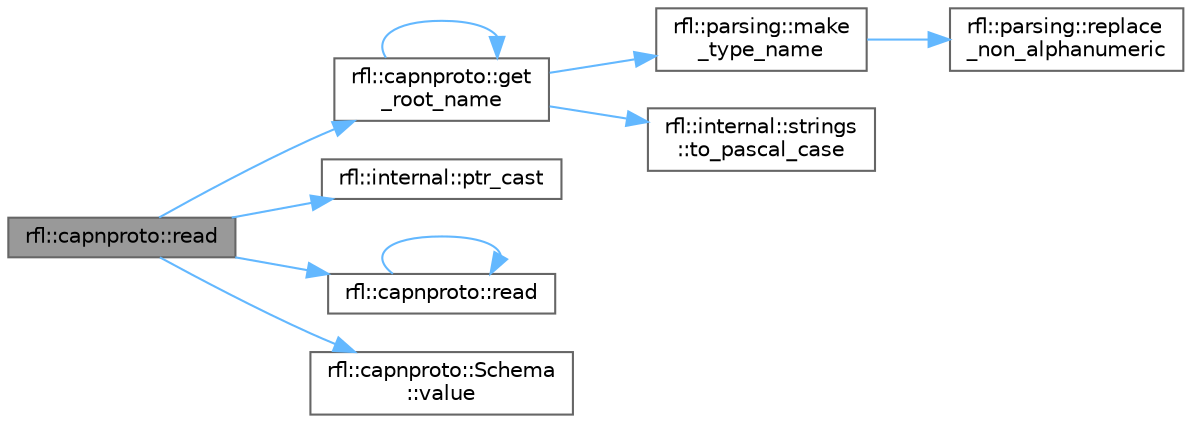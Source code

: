 digraph "rfl::capnproto::read"
{
 // LATEX_PDF_SIZE
  bgcolor="transparent";
  edge [fontname=Helvetica,fontsize=10,labelfontname=Helvetica,labelfontsize=10];
  node [fontname=Helvetica,fontsize=10,shape=box,height=0.2,width=0.4];
  rankdir="LR";
  Node1 [id="Node000001",label="rfl::capnproto::read",height=0.2,width=0.4,color="gray40", fillcolor="grey60", style="filled", fontcolor="black",tooltip="Parses an object from CAPNPROTO using reflection."];
  Node1 -> Node2 [id="edge10_Node000001_Node000002",color="steelblue1",style="solid",tooltip=" "];
  Node2 [id="Node000002",label="rfl::capnproto::get\l_root_name",height=0.2,width=0.4,color="grey40", fillcolor="white", style="filled",URL="$namespacerfl_1_1capnproto.html#a27e98bd0c9bbadbf73c9bfef82d6292c",tooltip=" "];
  Node2 -> Node2 [id="edge11_Node000002_Node000002",color="steelblue1",style="solid",tooltip=" "];
  Node2 -> Node3 [id="edge12_Node000002_Node000003",color="steelblue1",style="solid",tooltip=" "];
  Node3 [id="Node000003",label="rfl::parsing::make\l_type_name",height=0.2,width=0.4,color="grey40", fillcolor="white", style="filled",URL="$namespacerfl_1_1parsing.html#a1437127c4f5e5073be54b93cc96c6c3e",tooltip=" "];
  Node3 -> Node4 [id="edge13_Node000003_Node000004",color="steelblue1",style="solid",tooltip=" "];
  Node4 [id="Node000004",label="rfl::parsing::replace\l_non_alphanumeric",height=0.2,width=0.4,color="grey40", fillcolor="white", style="filled",URL="$namespacerfl_1_1parsing.html#a9fd89a1e7997a11fa1f34b5196095a7f",tooltip=" "];
  Node2 -> Node5 [id="edge14_Node000002_Node000005",color="steelblue1",style="solid",tooltip=" "];
  Node5 [id="Node000005",label="rfl::internal::strings\l::to_pascal_case",height=0.2,width=0.4,color="grey40", fillcolor="white", style="filled",URL="$namespacerfl_1_1internal_1_1strings.html#aaaab8d3a7069f1fc645cc887d5fbebf4",tooltip="Transforms the string to pascal case."];
  Node1 -> Node6 [id="edge15_Node000001_Node000006",color="steelblue1",style="solid",tooltip=" "];
  Node6 [id="Node000006",label="rfl::internal::ptr_cast",height=0.2,width=0.4,color="grey40", fillcolor="white", style="filled",URL="$namespacerfl_1_1internal.html#a0e3f14355090a86bc6064dff6368347b",tooltip=" "];
  Node1 -> Node7 [id="edge16_Node000001_Node000007",color="steelblue1",style="solid",tooltip=" "];
  Node7 [id="Node000007",label="rfl::capnproto::read",height=0.2,width=0.4,color="grey40", fillcolor="white", style="filled",URL="$namespacerfl_1_1capnproto.html#adeed5ace86b284cc00ea03de1c1d1fd8",tooltip="Parses an object from a CAPNPROTO var."];
  Node7 -> Node7 [id="edge17_Node000007_Node000007",color="steelblue1",style="solid",tooltip=" "];
  Node1 -> Node8 [id="edge18_Node000001_Node000008",color="steelblue1",style="solid",tooltip=" "];
  Node8 [id="Node000008",label="rfl::capnproto::Schema\l::value",height=0.2,width=0.4,color="grey40", fillcolor="white", style="filled",URL="$classrfl_1_1capnproto_1_1_schema.html#a88e3d1ef423afc4b6d03dff5e4ba6d27",tooltip="The struct schema used to generate new values."];
}
